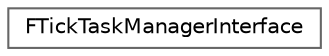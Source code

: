 digraph "Graphical Class Hierarchy"
{
 // INTERACTIVE_SVG=YES
 // LATEX_PDF_SIZE
  bgcolor="transparent";
  edge [fontname=Helvetica,fontsize=10,labelfontname=Helvetica,labelfontsize=10];
  node [fontname=Helvetica,fontsize=10,shape=box,height=0.2,width=0.4];
  rankdir="LR";
  Node0 [id="Node000000",label="FTickTaskManagerInterface",height=0.2,width=0.4,color="grey40", fillcolor="white", style="filled",URL="$d9/d62/classFTickTaskManagerInterface.html",tooltip="Interface for the tick task manager."];
}
